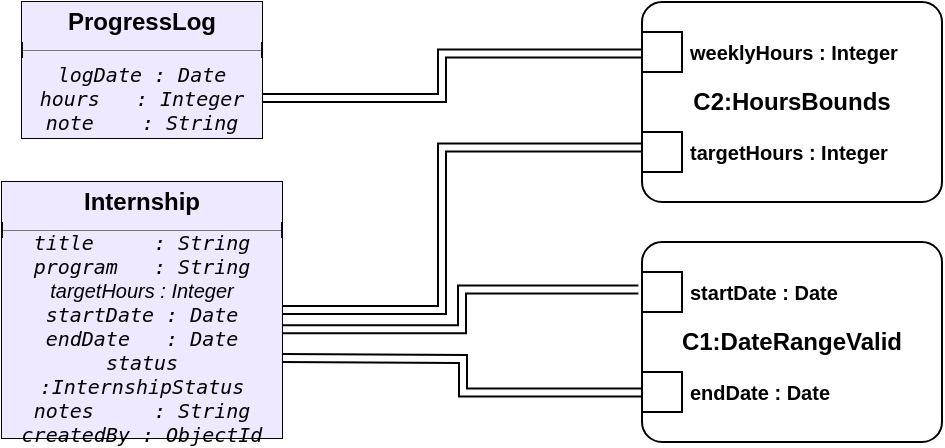 <mxfile version="28.1.0">
  <diagram name="Page-1" id="t2bU7IRWSIcQhggi6Y1c">
    <mxGraphModel dx="679" dy="1181" grid="1" gridSize="10" guides="1" tooltips="1" connect="1" arrows="1" fold="1" page="1" pageScale="1" pageWidth="1169" pageHeight="827" math="0" shadow="0">
      <root>
        <mxCell id="0" />
        <mxCell id="1" parent="0" />
        <mxCell id="8ZP6HPVgM4Zu-W5BOYoo-13" value="C1:DateRangeValid" style="html=1;shape=mxgraph.sysml.paramDgm;fontStyle=1;whiteSpace=wrap;align=center;" vertex="1" parent="1">
          <mxGeometry x="630" y="-670" width="150" height="100" as="geometry" />
        </mxCell>
        <mxCell id="8ZP6HPVgM4Zu-W5BOYoo-14" value="startDate : Date" style="resizable=0;html=1;align=left;verticalAlign=middle;labelPosition=left;verticalLabelPosition=middle;labelBackgroundColor=none;fontSize=10;spacingLeft=22;fontStyle=1;" connectable="0" vertex="1" parent="8ZP6HPVgM4Zu-W5BOYoo-13">
          <mxGeometry y="25" as="geometry" />
        </mxCell>
        <mxCell id="8ZP6HPVgM4Zu-W5BOYoo-15" value="endDate : Date" style="resizable=0;html=1;align=left;verticalAlign=middle;labelPosition=left;verticalLabelPosition=middle;labelBackgroundColor=none;fontSize=10;spacingLeft=22;fontStyle=1;" connectable="0" vertex="1" parent="8ZP6HPVgM4Zu-W5BOYoo-13">
          <mxGeometry y="75" as="geometry" />
        </mxCell>
        <mxCell id="8ZP6HPVgM4Zu-W5BOYoo-16" value="C2:HoursBounds" style="html=1;shape=mxgraph.sysml.paramDgm;fontStyle=1;whiteSpace=wrap;align=center;" vertex="1" parent="1">
          <mxGeometry x="630" y="-790" width="150" height="100" as="geometry" />
        </mxCell>
        <mxCell id="8ZP6HPVgM4Zu-W5BOYoo-17" value="weeklyHours : Integer" style="resizable=0;html=1;align=left;verticalAlign=middle;labelPosition=left;verticalLabelPosition=middle;labelBackgroundColor=none;fontSize=10;spacingLeft=22;fontStyle=1;" connectable="0" vertex="1" parent="8ZP6HPVgM4Zu-W5BOYoo-16">
          <mxGeometry y="25" as="geometry" />
        </mxCell>
        <mxCell id="8ZP6HPVgM4Zu-W5BOYoo-18" value="targetHours : Integer" style="resizable=0;html=1;align=left;verticalAlign=middle;labelPosition=left;verticalLabelPosition=middle;labelBackgroundColor=none;fontSize=10;spacingLeft=22;fontStyle=1;" connectable="0" vertex="1" parent="8ZP6HPVgM4Zu-W5BOYoo-16">
          <mxGeometry y="75" as="geometry" />
        </mxCell>
        <mxCell id="8ZP6HPVgM4Zu-W5BOYoo-19" value="" style="fontStyle=1;align=center;verticalAlign=middle;childLayout=stackLayout;horizontal=1;horizontalStack=0;resizeParent=1;resizeParentMax=0;resizeLast=0;marginBottom=0;labelBackgroundColor=none;fillColor=#EFE9FF;" vertex="1" parent="1">
          <mxGeometry x="310" y="-700" width="140" height="128" as="geometry" />
        </mxCell>
        <mxCell id="8ZP6HPVgM4Zu-W5BOYoo-20" value="Internship" style="html=1;align=center;spacing=0;verticalAlign=middle;strokeColor=none;fillColor=#EFE9FF;whiteSpace=wrap;fontStyle=1;labelBackgroundColor=none;" vertex="1" parent="8ZP6HPVgM4Zu-W5BOYoo-19">
          <mxGeometry width="140" height="20" as="geometry" />
        </mxCell>
        <mxCell id="8ZP6HPVgM4Zu-W5BOYoo-21" value="" style="line;strokeWidth=0.25;fillColor=#EFE9FF;align=left;verticalAlign=middle;spacingTop=-1;spacingLeft=3;spacingRight=3;rotatable=0;labelPosition=right;points=[];portConstraint=eastwest;labelBackgroundColor=none;" vertex="1" parent="8ZP6HPVgM4Zu-W5BOYoo-19">
          <mxGeometry y="20" width="140" height="8" as="geometry" />
        </mxCell>
        <mxCell id="8ZP6HPVgM4Zu-W5BOYoo-22" value="&lt;div&gt;&lt;font face=&quot;monospace&quot;&gt;title&amp;nbsp; &amp;nbsp; &amp;nbsp;: String&lt;/font&gt;&lt;/div&gt;&lt;div&gt;&lt;font face=&quot;monospace&quot;&gt;program&amp;nbsp; &amp;nbsp;: String&lt;/font&gt;&lt;/div&gt;&lt;div&gt;targetHours : Integer&lt;font face=&quot;monospace&quot;&gt;&lt;/font&gt;&lt;/div&gt;&lt;div&gt;&lt;font face=&quot;monospace&quot;&gt;startDate : Date&lt;/font&gt;&lt;/div&gt;&lt;div&gt;&lt;font face=&quot;monospace&quot;&gt;endDate&amp;nbsp; &amp;nbsp;: Date&lt;/font&gt;&lt;/div&gt;&lt;div&gt;&lt;font face=&quot;monospace&quot;&gt;status :InternshipStatus&lt;/font&gt;&lt;/div&gt;&lt;div&gt;&lt;font face=&quot;monospace&quot;&gt;notes&amp;nbsp; &amp;nbsp; &amp;nbsp;: String&lt;/font&gt;&lt;/div&gt;&lt;div&gt;&lt;font face=&quot;monospace&quot;&gt;createdBy : ObjectId&lt;/font&gt;&lt;/div&gt;" style="html=1;align=center;spacing=0;verticalAlign=middle;strokeColor=none;fillColor=#EFE9FF;whiteSpace=wrap;fontStyle=2;fontSize=10;labelBackgroundColor=none;" vertex="1" parent="8ZP6HPVgM4Zu-W5BOYoo-19">
          <mxGeometry y="28" width="140" height="100" as="geometry" />
        </mxCell>
        <mxCell id="8ZP6HPVgM4Zu-W5BOYoo-24" value="" style="fontStyle=1;align=center;verticalAlign=middle;childLayout=stackLayout;horizontal=1;horizontalStack=0;resizeParent=1;resizeParentMax=0;resizeLast=0;marginBottom=0;labelBackgroundColor=none;fillColor=#EFE9FF;" vertex="1" parent="1">
          <mxGeometry x="320" y="-790" width="120" height="68" as="geometry" />
        </mxCell>
        <mxCell id="8ZP6HPVgM4Zu-W5BOYoo-25" value="ProgressLog" style="html=1;align=center;spacing=0;verticalAlign=middle;strokeColor=none;fillColor=#EFE9FF;whiteSpace=wrap;fontStyle=1;labelBackgroundColor=none;" vertex="1" parent="8ZP6HPVgM4Zu-W5BOYoo-24">
          <mxGeometry width="120" height="20" as="geometry" />
        </mxCell>
        <mxCell id="8ZP6HPVgM4Zu-W5BOYoo-26" value="" style="line;strokeWidth=0.25;fillColor=#EFE9FF;align=left;verticalAlign=middle;spacingTop=-1;spacingLeft=3;spacingRight=3;rotatable=0;labelPosition=right;points=[];portConstraint=eastwest;labelBackgroundColor=none;" vertex="1" parent="8ZP6HPVgM4Zu-W5BOYoo-24">
          <mxGeometry y="20" width="120" height="8" as="geometry" />
        </mxCell>
        <mxCell id="8ZP6HPVgM4Zu-W5BOYoo-27" value="&lt;div&gt;&lt;font face=&quot;monospace&quot;&gt;logDate : Date&lt;/font&gt;&lt;/div&gt;&lt;div&gt;&lt;font face=&quot;monospace&quot;&gt;hours&amp;nbsp; &amp;nbsp;: Integer&lt;/font&gt;&lt;/div&gt;&lt;div&gt;&lt;font face=&quot;monospace&quot;&gt;note&amp;nbsp; &amp;nbsp; : String&lt;/font&gt;&lt;/div&gt;" style="html=1;align=center;spacing=0;verticalAlign=middle;strokeColor=none;fillColor=#EFE9FF;whiteSpace=wrap;fontStyle=2;fontSize=10;labelBackgroundColor=none;" vertex="1" parent="8ZP6HPVgM4Zu-W5BOYoo-24">
          <mxGeometry y="28" width="120" height="40" as="geometry" />
        </mxCell>
        <mxCell id="8ZP6HPVgM4Zu-W5BOYoo-31" style="edgeStyle=orthogonalEdgeStyle;rounded=0;orthogonalLoop=1;jettySize=auto;html=1;exitX=1;exitY=0.5;exitDx=0;exitDy=0;entryX=0;entryY=0.257;entryDx=0;entryDy=0;entryPerimeter=0;shape=link;" edge="1" parent="1" source="8ZP6HPVgM4Zu-W5BOYoo-27" target="8ZP6HPVgM4Zu-W5BOYoo-16">
          <mxGeometry relative="1" as="geometry">
            <Array as="points">
              <mxPoint x="530" y="-742" />
              <mxPoint x="530" y="-764" />
            </Array>
          </mxGeometry>
        </mxCell>
        <mxCell id="8ZP6HPVgM4Zu-W5BOYoo-32" style="edgeStyle=orthogonalEdgeStyle;rounded=0;orthogonalLoop=1;jettySize=auto;html=1;exitX=1.003;exitY=0.456;exitDx=0;exitDy=0;entryX=-0.012;entryY=0.238;entryDx=0;entryDy=0;entryPerimeter=0;shape=link;exitPerimeter=0;" edge="1" parent="1" source="8ZP6HPVgM4Zu-W5BOYoo-22" target="8ZP6HPVgM4Zu-W5BOYoo-13">
          <mxGeometry relative="1" as="geometry" />
        </mxCell>
        <mxCell id="8ZP6HPVgM4Zu-W5BOYoo-33" style="edgeStyle=orthogonalEdgeStyle;rounded=0;orthogonalLoop=1;jettySize=auto;html=1;entryX=0;entryY=0.752;entryDx=0;entryDy=0;entryPerimeter=0;shape=link;" edge="1" parent="1" target="8ZP6HPVgM4Zu-W5BOYoo-13">
          <mxGeometry relative="1" as="geometry">
            <mxPoint x="450" y="-612" as="sourcePoint" />
          </mxGeometry>
        </mxCell>
        <mxCell id="8ZP6HPVgM4Zu-W5BOYoo-34" style="edgeStyle=orthogonalEdgeStyle;rounded=0;orthogonalLoop=1;jettySize=auto;html=1;entryX=0;entryY=0.728;entryDx=0;entryDy=0;entryPerimeter=0;shape=link;" edge="1" parent="1" source="8ZP6HPVgM4Zu-W5BOYoo-19" target="8ZP6HPVgM4Zu-W5BOYoo-16">
          <mxGeometry relative="1" as="geometry">
            <Array as="points">
              <mxPoint x="530" y="-636" />
              <mxPoint x="530" y="-717" />
            </Array>
          </mxGeometry>
        </mxCell>
      </root>
    </mxGraphModel>
  </diagram>
</mxfile>
